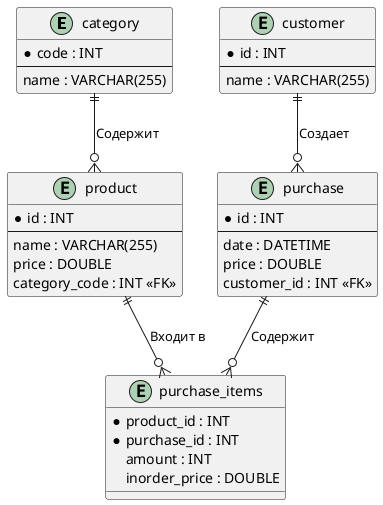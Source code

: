 @startuml
' Сущности (таблицы)
entity "category" as Category {
  *code : INT
  --
  name : VARCHAR(255)
}

entity "customer" as Customer {
  *id : INT
  --
  name : VARCHAR(255)
}

entity "product" as Product {
  *id : INT
  --
  name : VARCHAR(255)
  price : DOUBLE
  category_code : INT <<FK>>
}

entity "purchase" as Purchase {
  *id : INT
  --
  date : DATETIME
  price : DOUBLE
  customer_id : INT <<FK>>
}

entity "purchase_items" as PurchaseItems {
  * product_id : INT
  * purchase_id : INT
  amount : INT
  inorder_price : DOUBLE
}

' Связи между сущностями
Category ||--o{ Product : "Содержит"
Customer ||--o{ Purchase : "Создает"
Product ||--o{ PurchaseItems : "Входит в"
Purchase ||--o{ PurchaseItems : "Содержит"

@enduml